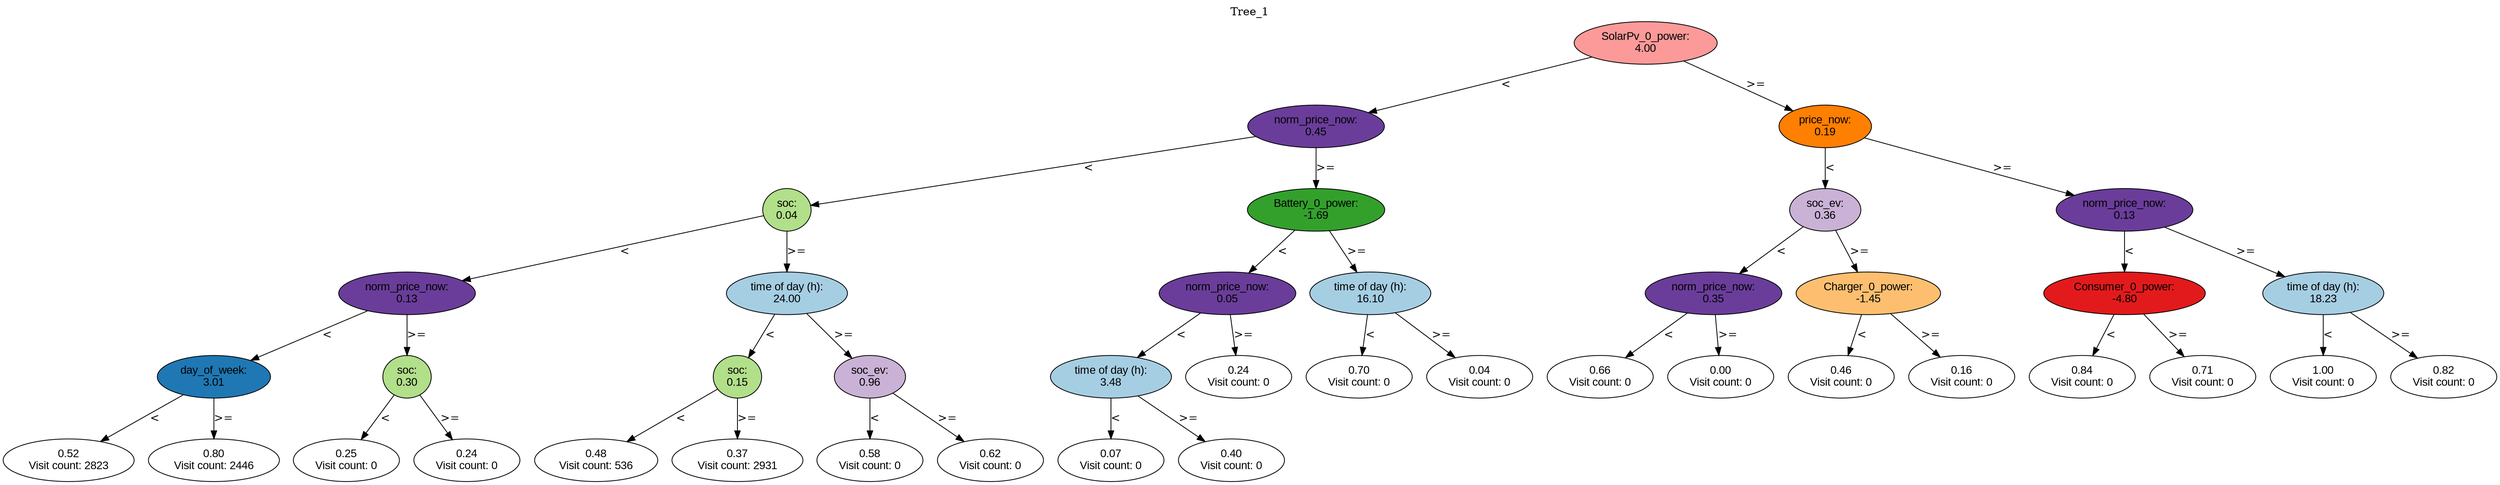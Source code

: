 digraph BST {
    node [fontname="Arial" style=filled colorscheme=paired12];
    0 [ label = "SolarPv_0_power:
4.00" fillcolor=5];
    1 [ label = "norm_price_now:
0.45" fillcolor=10];
    2 [ label = "soc:
0.04" fillcolor=3];
    3 [ label = "norm_price_now:
0.13" fillcolor=10];
    4 [ label = "day_of_week:
3.01" fillcolor=2];
    5 [ label = "0.52
Visit count: 2823" fillcolor=white];
    6 [ label = "0.80
Visit count: 2446" fillcolor=white];
    7 [ label = "soc:
0.30" fillcolor=3];
    8 [ label = "0.25
Visit count: 0" fillcolor=white];
    9 [ label = "0.24
Visit count: 0" fillcolor=white];
    10 [ label = "time of day (h):
24.00" fillcolor=1];
    11 [ label = "soc:
0.15" fillcolor=3];
    12 [ label = "0.48
Visit count: 536" fillcolor=white];
    13 [ label = "0.37
Visit count: 2931" fillcolor=white];
    14 [ label = "soc_ev:
0.96" fillcolor=9];
    15 [ label = "0.58
Visit count: 0" fillcolor=white];
    16 [ label = "0.62
Visit count: 0" fillcolor=white];
    17 [ label = "Battery_0_power:
-1.69" fillcolor=4];
    18 [ label = "norm_price_now:
0.05" fillcolor=10];
    19 [ label = "time of day (h):
3.48" fillcolor=1];
    20 [ label = "0.07
Visit count: 0" fillcolor=white];
    21 [ label = "0.40
Visit count: 0" fillcolor=white];
    22 [ label = "0.24
Visit count: 0" fillcolor=white];
    23 [ label = "time of day (h):
16.10" fillcolor=1];
    24 [ label = "0.70
Visit count: 0" fillcolor=white];
    25 [ label = "0.04
Visit count: 0" fillcolor=white];
    26 [ label = "price_now:
0.19" fillcolor=8];
    27 [ label = "soc_ev:
0.36" fillcolor=9];
    28 [ label = "norm_price_now:
0.35" fillcolor=10];
    29 [ label = "0.66
Visit count: 0" fillcolor=white];
    30 [ label = "0.00
Visit count: 0" fillcolor=white];
    31 [ label = "Charger_0_power:
-1.45" fillcolor=7];
    32 [ label = "0.46
Visit count: 0" fillcolor=white];
    33 [ label = "0.16
Visit count: 0" fillcolor=white];
    34 [ label = "norm_price_now:
0.13" fillcolor=10];
    35 [ label = "Consumer_0_power:
-4.80" fillcolor=6];
    36 [ label = "0.84
Visit count: 0" fillcolor=white];
    37 [ label = "0.71
Visit count: 0" fillcolor=white];
    38 [ label = "time of day (h):
18.23" fillcolor=1];
    39 [ label = "1.00
Visit count: 0" fillcolor=white];
    40 [ label = "0.82
Visit count: 0" fillcolor=white];

    0  -> 1[ label = "<"];
    0  -> 26[ label = ">="];
    1  -> 2[ label = "<"];
    1  -> 17[ label = ">="];
    2  -> 3[ label = "<"];
    2  -> 10[ label = ">="];
    3  -> 4[ label = "<"];
    3  -> 7[ label = ">="];
    4  -> 5[ label = "<"];
    4  -> 6[ label = ">="];
    7  -> 8[ label = "<"];
    7  -> 9[ label = ">="];
    10  -> 11[ label = "<"];
    10  -> 14[ label = ">="];
    11  -> 12[ label = "<"];
    11  -> 13[ label = ">="];
    14  -> 15[ label = "<"];
    14  -> 16[ label = ">="];
    17  -> 18[ label = "<"];
    17  -> 23[ label = ">="];
    18  -> 19[ label = "<"];
    18  -> 22[ label = ">="];
    19  -> 20[ label = "<"];
    19  -> 21[ label = ">="];
    23  -> 24[ label = "<"];
    23  -> 25[ label = ">="];
    26  -> 27[ label = "<"];
    26  -> 34[ label = ">="];
    27  -> 28[ label = "<"];
    27  -> 31[ label = ">="];
    28  -> 29[ label = "<"];
    28  -> 30[ label = ">="];
    31  -> 32[ label = "<"];
    31  -> 33[ label = ">="];
    34  -> 35[ label = "<"];
    34  -> 38[ label = ">="];
    35  -> 36[ label = "<"];
    35  -> 37[ label = ">="];
    38  -> 39[ label = "<"];
    38  -> 40[ label = ">="];

    labelloc="t";
    label="Tree_1";
}